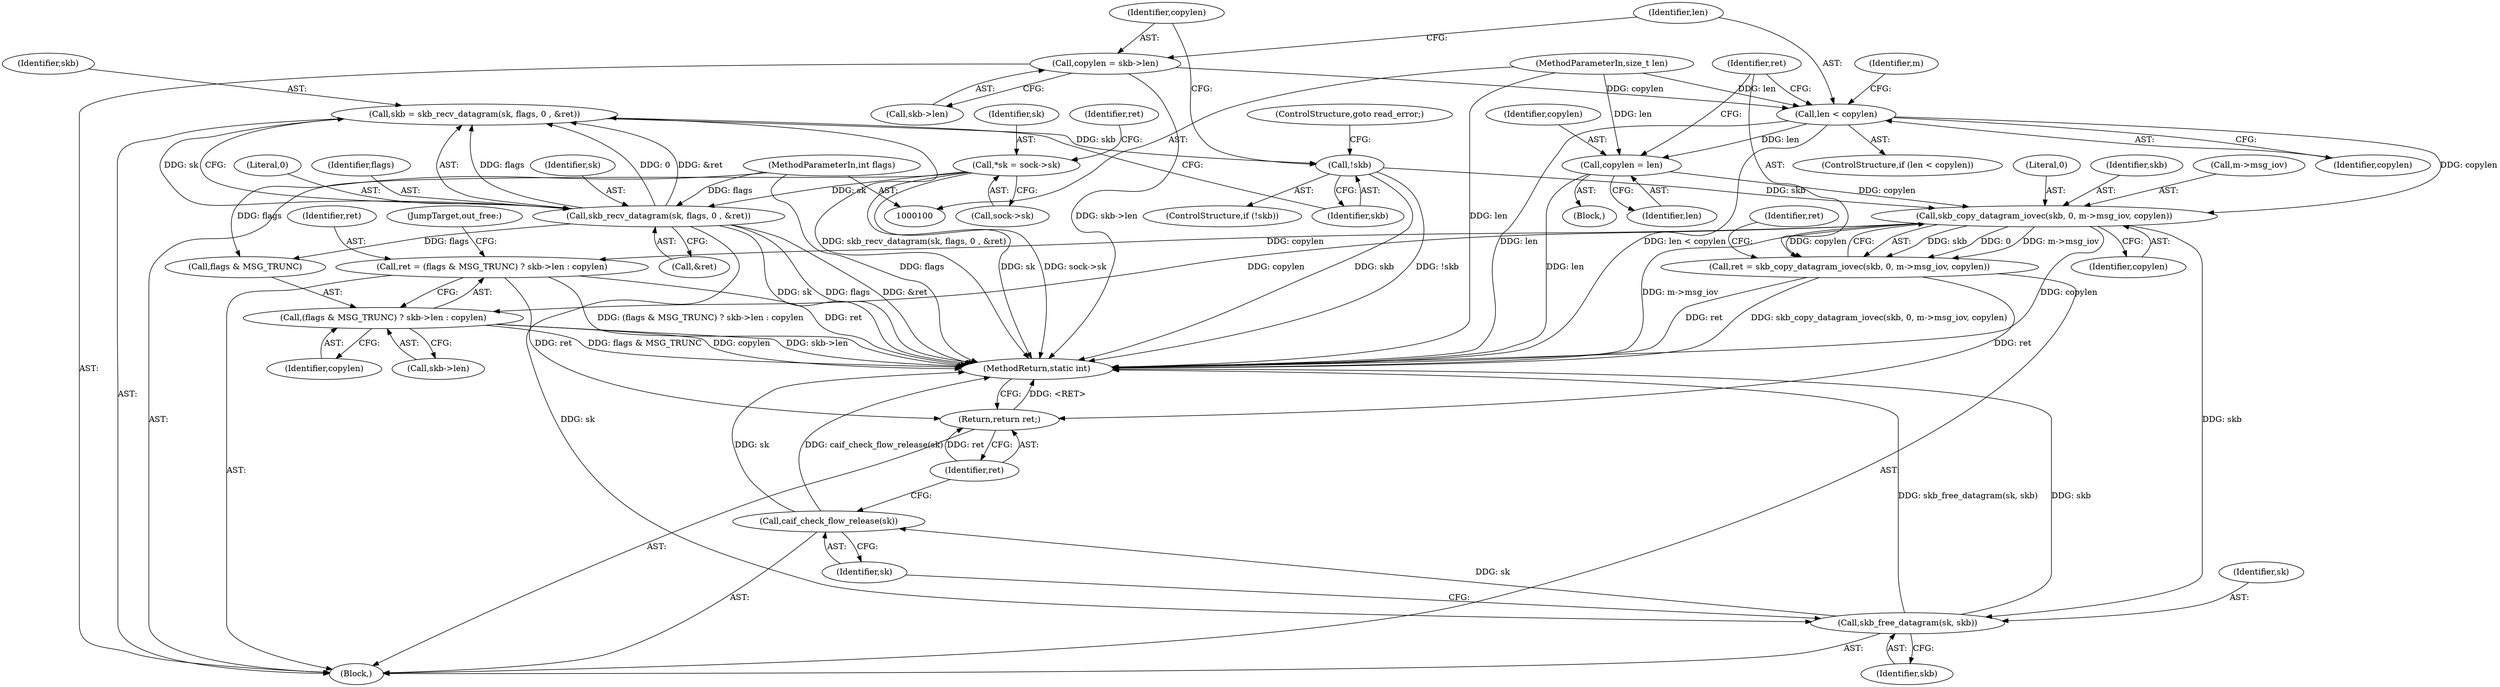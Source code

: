 digraph "0_linux_2d6fbfe733f35c6b355c216644e08e149c61b271@API" {
"1000164" [label="(Call,skb_copy_datagram_iovec(skb, 0, m->msg_iov, copylen))"];
"1000141" [label="(Call,!skb)"];
"1000132" [label="(Call,skb = skb_recv_datagram(sk, flags, 0 , &ret))"];
"1000134" [label="(Call,skb_recv_datagram(sk, flags, 0 , &ret))"];
"1000108" [label="(Call,*sk = sock->sk)"];
"1000105" [label="(MethodParameterIn,int flags)"];
"1000159" [label="(Call,copylen = len)"];
"1000150" [label="(Call,len < copylen)"];
"1000104" [label="(MethodParameterIn,size_t len)"];
"1000144" [label="(Call,copylen = skb->len)"];
"1000162" [label="(Call,ret = skb_copy_datagram_iovec(skb, 0, m->msg_iov, copylen))"];
"1000190" [label="(Return,return ret;)"];
"1000174" [label="(Call,ret = (flags & MSG_TRUNC) ? skb->len : copylen)"];
"1000176" [label="(Call,(flags & MSG_TRUNC) ? skb->len : copylen)"];
"1000185" [label="(Call,skb_free_datagram(sk, skb))"];
"1000188" [label="(Call,caif_check_flow_release(sk))"];
"1000110" [label="(Call,sock->sk)"];
"1000159" [label="(Call,copylen = len)"];
"1000137" [label="(Literal,0)"];
"1000170" [label="(Identifier,copylen)"];
"1000177" [label="(Call,flags & MSG_TRUNC)"];
"1000166" [label="(Literal,0)"];
"1000162" [label="(Call,ret = skb_copy_datagram_iovec(skb, 0, m->msg_iov, copylen))"];
"1000142" [label="(Identifier,skb)"];
"1000174" [label="(Call,ret = (flags & MSG_TRUNC) ? skb->len : copylen)"];
"1000153" [label="(Block,)"];
"1000163" [label="(Identifier,ret)"];
"1000151" [label="(Identifier,len)"];
"1000106" [label="(Block,)"];
"1000184" [label="(JumpTarget,out_free:)"];
"1000189" [label="(Identifier,sk)"];
"1000172" [label="(Identifier,ret)"];
"1000175" [label="(Identifier,ret)"];
"1000187" [label="(Identifier,skb)"];
"1000133" [label="(Identifier,skb)"];
"1000109" [label="(Identifier,sk)"];
"1000160" [label="(Identifier,copylen)"];
"1000164" [label="(Call,skb_copy_datagram_iovec(skb, 0, m->msg_iov, copylen))"];
"1000191" [label="(Identifier,ret)"];
"1000132" [label="(Call,skb = skb_recv_datagram(sk, flags, 0 , &ret))"];
"1000161" [label="(Identifier,len)"];
"1000141" [label="(Call,!skb)"];
"1000190" [label="(Return,return ret;)"];
"1000152" [label="(Identifier,copylen)"];
"1000176" [label="(Call,(flags & MSG_TRUNC) ? skb->len : copylen)"];
"1000140" [label="(ControlStructure,if (!skb))"];
"1000149" [label="(ControlStructure,if (len < copylen))"];
"1000165" [label="(Identifier,skb)"];
"1000145" [label="(Identifier,copylen)"];
"1000134" [label="(Call,skb_recv_datagram(sk, flags, 0 , &ret))"];
"1000136" [label="(Identifier,flags)"];
"1000105" [label="(MethodParameterIn,int flags)"];
"1000156" [label="(Identifier,m)"];
"1000117" [label="(Identifier,ret)"];
"1000188" [label="(Call,caif_check_flow_release(sk))"];
"1000143" [label="(ControlStructure,goto read_error;)"];
"1000183" [label="(Identifier,copylen)"];
"1000104" [label="(MethodParameterIn,size_t len)"];
"1000144" [label="(Call,copylen = skb->len)"];
"1000180" [label="(Call,skb->len)"];
"1000150" [label="(Call,len < copylen)"];
"1000135" [label="(Identifier,sk)"];
"1000146" [label="(Call,skb->len)"];
"1000108" [label="(Call,*sk = sock->sk)"];
"1000167" [label="(Call,m->msg_iov)"];
"1000195" [label="(MethodReturn,static int)"];
"1000185" [label="(Call,skb_free_datagram(sk, skb))"];
"1000138" [label="(Call,&ret)"];
"1000186" [label="(Identifier,sk)"];
"1000164" -> "1000162"  [label="AST: "];
"1000164" -> "1000170"  [label="CFG: "];
"1000165" -> "1000164"  [label="AST: "];
"1000166" -> "1000164"  [label="AST: "];
"1000167" -> "1000164"  [label="AST: "];
"1000170" -> "1000164"  [label="AST: "];
"1000162" -> "1000164"  [label="CFG: "];
"1000164" -> "1000195"  [label="DDG: m->msg_iov"];
"1000164" -> "1000195"  [label="DDG: copylen"];
"1000164" -> "1000162"  [label="DDG: skb"];
"1000164" -> "1000162"  [label="DDG: 0"];
"1000164" -> "1000162"  [label="DDG: m->msg_iov"];
"1000164" -> "1000162"  [label="DDG: copylen"];
"1000141" -> "1000164"  [label="DDG: skb"];
"1000159" -> "1000164"  [label="DDG: copylen"];
"1000150" -> "1000164"  [label="DDG: copylen"];
"1000164" -> "1000174"  [label="DDG: copylen"];
"1000164" -> "1000176"  [label="DDG: copylen"];
"1000164" -> "1000185"  [label="DDG: skb"];
"1000141" -> "1000140"  [label="AST: "];
"1000141" -> "1000142"  [label="CFG: "];
"1000142" -> "1000141"  [label="AST: "];
"1000143" -> "1000141"  [label="CFG: "];
"1000145" -> "1000141"  [label="CFG: "];
"1000141" -> "1000195"  [label="DDG: skb"];
"1000141" -> "1000195"  [label="DDG: !skb"];
"1000132" -> "1000141"  [label="DDG: skb"];
"1000132" -> "1000106"  [label="AST: "];
"1000132" -> "1000134"  [label="CFG: "];
"1000133" -> "1000132"  [label="AST: "];
"1000134" -> "1000132"  [label="AST: "];
"1000142" -> "1000132"  [label="CFG: "];
"1000132" -> "1000195"  [label="DDG: skb_recv_datagram(sk, flags, 0 , &ret)"];
"1000134" -> "1000132"  [label="DDG: sk"];
"1000134" -> "1000132"  [label="DDG: flags"];
"1000134" -> "1000132"  [label="DDG: 0"];
"1000134" -> "1000132"  [label="DDG: &ret"];
"1000134" -> "1000138"  [label="CFG: "];
"1000135" -> "1000134"  [label="AST: "];
"1000136" -> "1000134"  [label="AST: "];
"1000137" -> "1000134"  [label="AST: "];
"1000138" -> "1000134"  [label="AST: "];
"1000134" -> "1000195"  [label="DDG: sk"];
"1000134" -> "1000195"  [label="DDG: flags"];
"1000134" -> "1000195"  [label="DDG: &ret"];
"1000108" -> "1000134"  [label="DDG: sk"];
"1000105" -> "1000134"  [label="DDG: flags"];
"1000134" -> "1000177"  [label="DDG: flags"];
"1000134" -> "1000185"  [label="DDG: sk"];
"1000108" -> "1000106"  [label="AST: "];
"1000108" -> "1000110"  [label="CFG: "];
"1000109" -> "1000108"  [label="AST: "];
"1000110" -> "1000108"  [label="AST: "];
"1000117" -> "1000108"  [label="CFG: "];
"1000108" -> "1000195"  [label="DDG: sock->sk"];
"1000108" -> "1000195"  [label="DDG: sk"];
"1000105" -> "1000100"  [label="AST: "];
"1000105" -> "1000195"  [label="DDG: flags"];
"1000105" -> "1000177"  [label="DDG: flags"];
"1000159" -> "1000153"  [label="AST: "];
"1000159" -> "1000161"  [label="CFG: "];
"1000160" -> "1000159"  [label="AST: "];
"1000161" -> "1000159"  [label="AST: "];
"1000163" -> "1000159"  [label="CFG: "];
"1000159" -> "1000195"  [label="DDG: len"];
"1000150" -> "1000159"  [label="DDG: len"];
"1000104" -> "1000159"  [label="DDG: len"];
"1000150" -> "1000149"  [label="AST: "];
"1000150" -> "1000152"  [label="CFG: "];
"1000151" -> "1000150"  [label="AST: "];
"1000152" -> "1000150"  [label="AST: "];
"1000156" -> "1000150"  [label="CFG: "];
"1000163" -> "1000150"  [label="CFG: "];
"1000150" -> "1000195"  [label="DDG: len"];
"1000150" -> "1000195"  [label="DDG: len < copylen"];
"1000104" -> "1000150"  [label="DDG: len"];
"1000144" -> "1000150"  [label="DDG: copylen"];
"1000104" -> "1000100"  [label="AST: "];
"1000104" -> "1000195"  [label="DDG: len"];
"1000144" -> "1000106"  [label="AST: "];
"1000144" -> "1000146"  [label="CFG: "];
"1000145" -> "1000144"  [label="AST: "];
"1000146" -> "1000144"  [label="AST: "];
"1000151" -> "1000144"  [label="CFG: "];
"1000144" -> "1000195"  [label="DDG: skb->len"];
"1000162" -> "1000106"  [label="AST: "];
"1000163" -> "1000162"  [label="AST: "];
"1000172" -> "1000162"  [label="CFG: "];
"1000162" -> "1000195"  [label="DDG: skb_copy_datagram_iovec(skb, 0, m->msg_iov, copylen)"];
"1000162" -> "1000195"  [label="DDG: ret"];
"1000162" -> "1000190"  [label="DDG: ret"];
"1000190" -> "1000106"  [label="AST: "];
"1000190" -> "1000191"  [label="CFG: "];
"1000191" -> "1000190"  [label="AST: "];
"1000195" -> "1000190"  [label="CFG: "];
"1000190" -> "1000195"  [label="DDG: <RET>"];
"1000191" -> "1000190"  [label="DDG: ret"];
"1000174" -> "1000190"  [label="DDG: ret"];
"1000174" -> "1000106"  [label="AST: "];
"1000174" -> "1000176"  [label="CFG: "];
"1000175" -> "1000174"  [label="AST: "];
"1000176" -> "1000174"  [label="AST: "];
"1000184" -> "1000174"  [label="CFG: "];
"1000174" -> "1000195"  [label="DDG: (flags & MSG_TRUNC) ? skb->len : copylen"];
"1000174" -> "1000195"  [label="DDG: ret"];
"1000176" -> "1000180"  [label="CFG: "];
"1000176" -> "1000183"  [label="CFG: "];
"1000177" -> "1000176"  [label="AST: "];
"1000180" -> "1000176"  [label="AST: "];
"1000183" -> "1000176"  [label="AST: "];
"1000176" -> "1000195"  [label="DDG: skb->len"];
"1000176" -> "1000195"  [label="DDG: flags & MSG_TRUNC"];
"1000176" -> "1000195"  [label="DDG: copylen"];
"1000185" -> "1000106"  [label="AST: "];
"1000185" -> "1000187"  [label="CFG: "];
"1000186" -> "1000185"  [label="AST: "];
"1000187" -> "1000185"  [label="AST: "];
"1000189" -> "1000185"  [label="CFG: "];
"1000185" -> "1000195"  [label="DDG: skb_free_datagram(sk, skb)"];
"1000185" -> "1000195"  [label="DDG: skb"];
"1000185" -> "1000188"  [label="DDG: sk"];
"1000188" -> "1000106"  [label="AST: "];
"1000188" -> "1000189"  [label="CFG: "];
"1000189" -> "1000188"  [label="AST: "];
"1000191" -> "1000188"  [label="CFG: "];
"1000188" -> "1000195"  [label="DDG: sk"];
"1000188" -> "1000195"  [label="DDG: caif_check_flow_release(sk)"];
}
